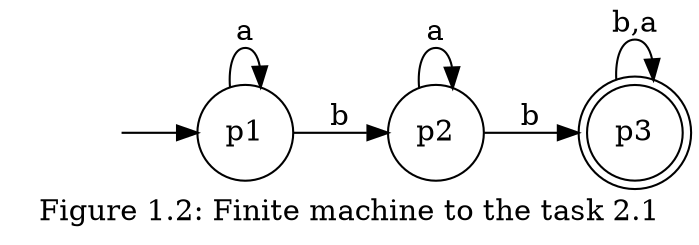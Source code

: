 digraph {
    "" [shape=none]
    node [shape=circle]
    p3 [shape="doublecircle"]
    "" -> p1
    p1 -> p1[label="a"]
    p1 -> p2[label="b"]
    p2 -> p2[label="a"]
    p2 -> p3[label="b"]
    p3 -> p3[label="b,a"]
    rankdir = LR
    label = "Figure 1.2: Finite machine to the task 2.1"
}